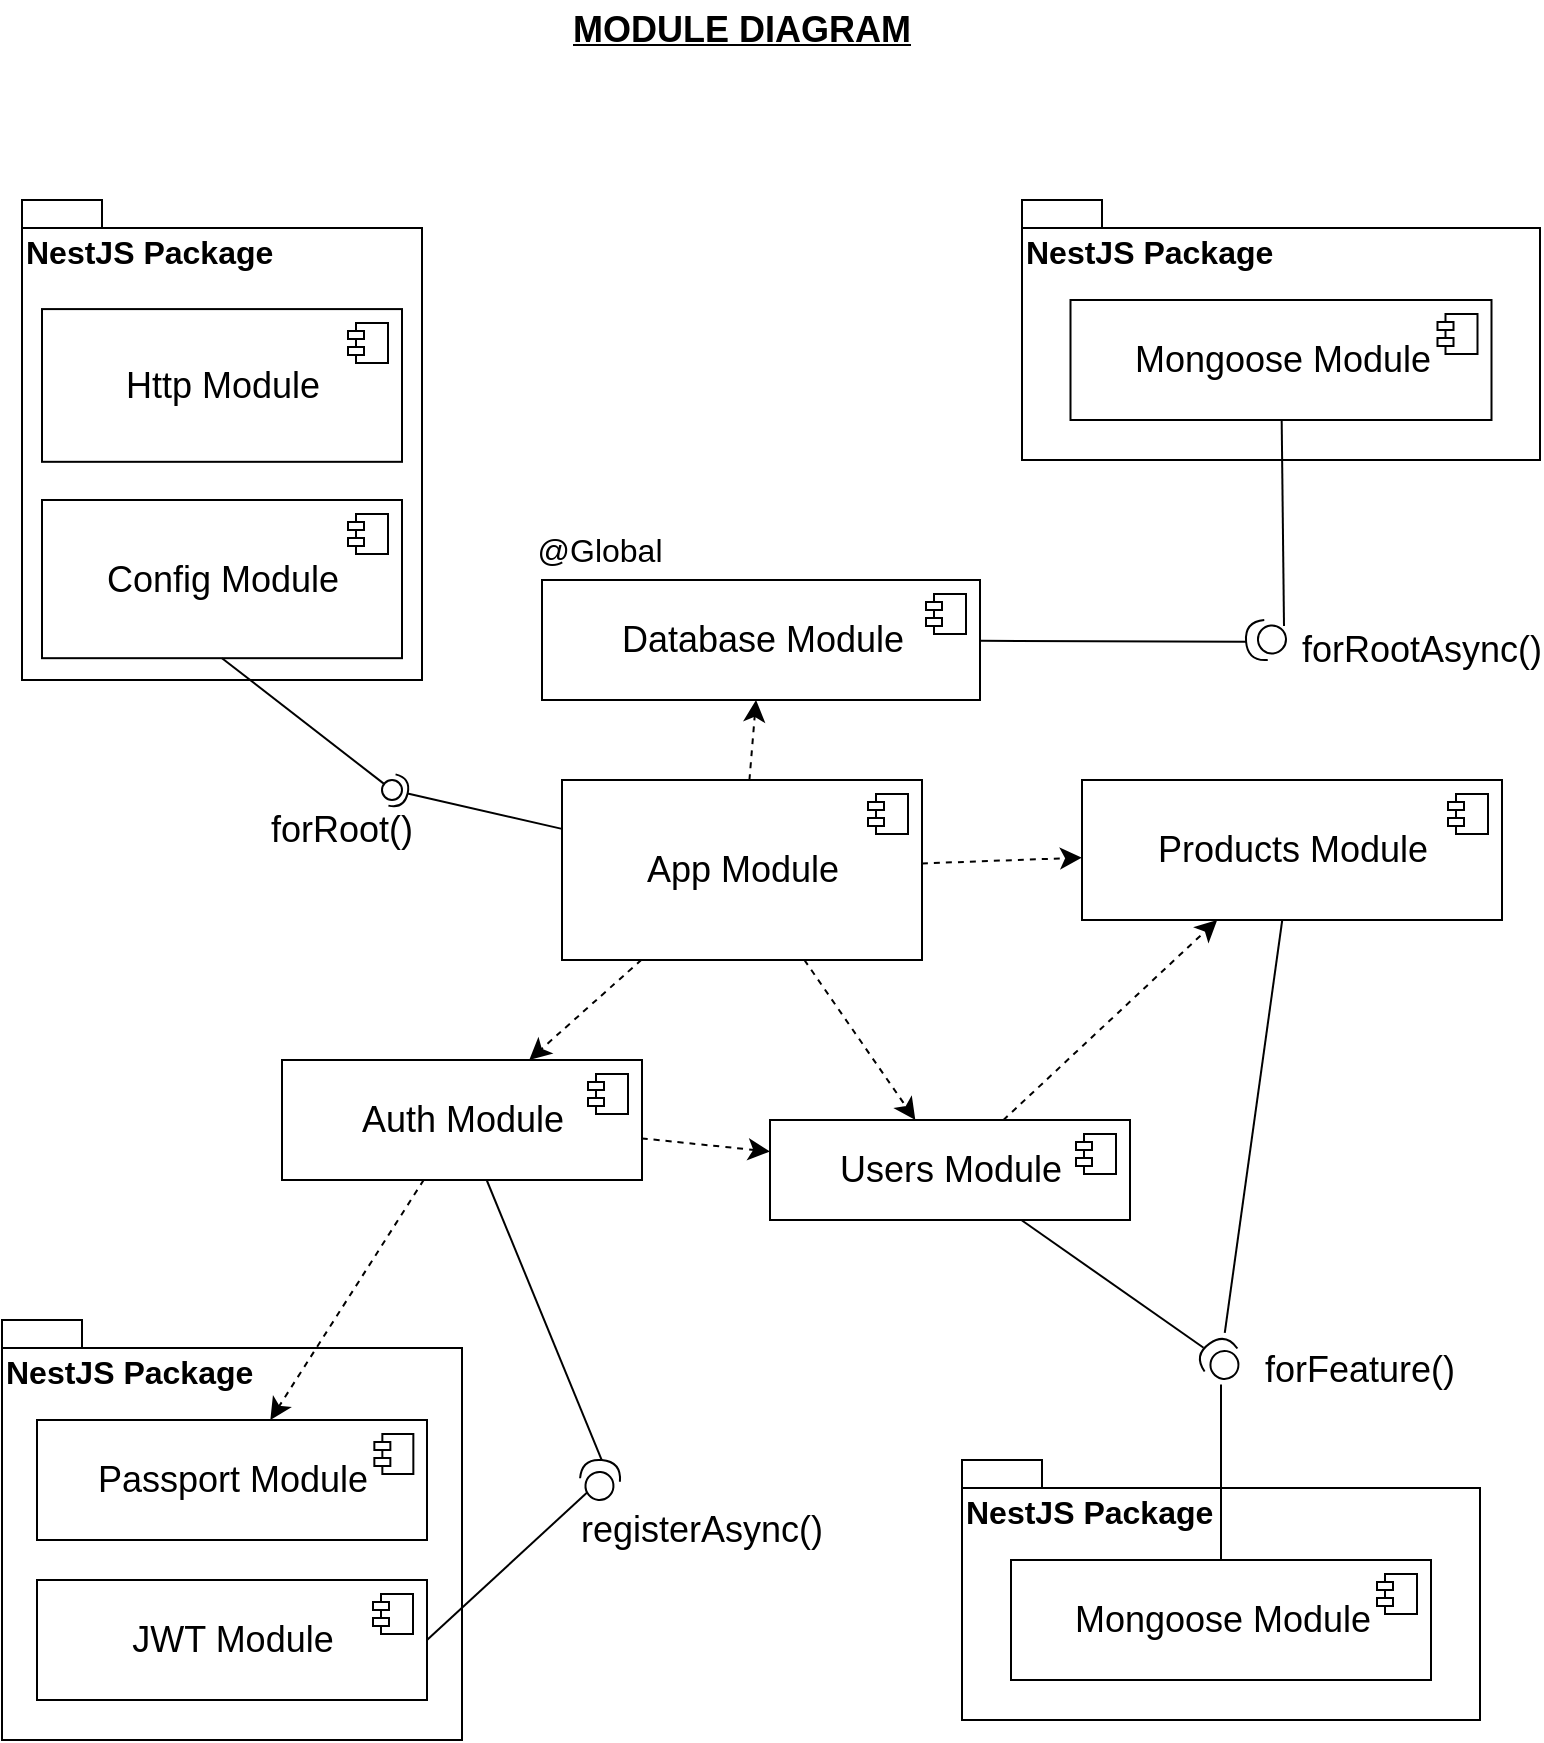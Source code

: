 <mxfile>
    <diagram name="Página-1" id="yESMt9GBMHRnWEEiburn">
        <mxGraphModel dx="965" dy="589" grid="1" gridSize="10" guides="1" tooltips="1" connect="1" arrows="1" fold="1" page="1" pageScale="1" pageWidth="827" pageHeight="1169" background="none" math="0" shadow="0">
            <root>
                <mxCell id="0"/>
                <mxCell id="dclaJgIqaxpQT9fOpFvf-1" parent="0"/>
                <mxCell id="s1k8KY8Xj5q1bk2oyAzz-43" value="NestJS Package" style="shape=folder;fontStyle=1;spacingTop=10;tabWidth=40;tabHeight=14;tabPosition=left;html=1;fontSize=16;align=left;verticalAlign=top;container=0;" parent="dclaJgIqaxpQT9fOpFvf-1" vertex="1">
                    <mxGeometry x="30" y="700" width="230" height="210" as="geometry"/>
                </mxCell>
                <mxCell id="s1k8KY8Xj5q1bk2oyAzz-24" value="" style="group" parent="dclaJgIqaxpQT9fOpFvf-1" vertex="1" connectable="0">
                    <mxGeometry x="510" y="770" width="259" height="130" as="geometry"/>
                </mxCell>
                <mxCell id="s1k8KY8Xj5q1bk2oyAzz-21" value="NestJS Package" style="shape=folder;fontStyle=1;spacingTop=10;tabWidth=40;tabHeight=14;tabPosition=left;html=1;fontSize=16;align=left;verticalAlign=top;" parent="s1k8KY8Xj5q1bk2oyAzz-24" vertex="1">
                    <mxGeometry width="259" height="130" as="geometry"/>
                </mxCell>
                <mxCell id="3CdT-HHU7qoBIwi8riyQ-17" value="Mongoose Module" style="html=1;dropTarget=0;labelBorderColor=none;fontSize=18;" parent="s1k8KY8Xj5q1bk2oyAzz-24" vertex="1">
                    <mxGeometry x="24.5" y="50" width="210" height="60" as="geometry"/>
                </mxCell>
                <mxCell id="3CdT-HHU7qoBIwi8riyQ-18" value="" style="shape=module;jettyWidth=8;jettyHeight=4;labelBorderColor=none;fontSize=18;html=1;" parent="3CdT-HHU7qoBIwi8riyQ-17" vertex="1">
                    <mxGeometry x="1" width="20" height="20" relative="1" as="geometry">
                        <mxPoint x="-27" y="7" as="offset"/>
                    </mxGeometry>
                </mxCell>
                <mxCell id="s1k8KY8Xj5q1bk2oyAzz-5" style="edgeStyle=none;curved=1;rounded=0;orthogonalLoop=1;jettySize=auto;html=1;fontSize=12;startSize=8;endSize=8;dashed=1;" parent="dclaJgIqaxpQT9fOpFvf-1" source="3CdT-HHU7qoBIwi8riyQ-65" target="3CdT-HHU7qoBIwi8riyQ-11" edge="1">
                    <mxGeometry relative="1" as="geometry">
                        <mxPoint x="424" y="472.841" as="sourcePoint"/>
                    </mxGeometry>
                </mxCell>
                <mxCell id="s1k8KY8Xj5q1bk2oyAzz-16" value="" style="group" parent="dclaJgIqaxpQT9fOpFvf-1" vertex="1" connectable="0">
                    <mxGeometry x="40" y="140" width="200" height="240" as="geometry"/>
                </mxCell>
                <mxCell id="s1k8KY8Xj5q1bk2oyAzz-15" value="NestJS Package" style="shape=folder;fontStyle=1;spacingTop=10;tabWidth=40;tabHeight=14;tabPosition=left;html=1;fontSize=16;align=left;verticalAlign=top;" parent="s1k8KY8Xj5q1bk2oyAzz-16" vertex="1">
                    <mxGeometry width="200" height="240.0" as="geometry"/>
                </mxCell>
                <mxCell id="3CdT-HHU7qoBIwi8riyQ-0" value="Http Module" style="html=1;dropTarget=0;fontSize=18;" parent="s1k8KY8Xj5q1bk2oyAzz-16" vertex="1">
                    <mxGeometry x="10" y="54.545" width="180" height="76.364" as="geometry"/>
                </mxCell>
                <mxCell id="3CdT-HHU7qoBIwi8riyQ-1" value="" style="shape=module;jettyWidth=8;jettyHeight=4;fontSize=18;" parent="3CdT-HHU7qoBIwi8riyQ-0" vertex="1">
                    <mxGeometry x="1" width="20" height="20" relative="1" as="geometry">
                        <mxPoint x="-27" y="7" as="offset"/>
                    </mxGeometry>
                </mxCell>
                <object label="Config Module" tooltip="" id="3CdT-HHU7qoBIwi8riyQ-5">
                    <mxCell style="dropTarget=0;fontSize=18;html=1;labelBorderColor=none;" parent="s1k8KY8Xj5q1bk2oyAzz-16" vertex="1">
                        <mxGeometry x="10" y="150" width="180" height="79.09" as="geometry"/>
                    </mxCell>
                </object>
                <mxCell id="3CdT-HHU7qoBIwi8riyQ-6" value="" style="shape=module;jettyWidth=8;jettyHeight=4;fontSize=18;" parent="3CdT-HHU7qoBIwi8riyQ-5" vertex="1">
                    <mxGeometry x="1" width="20" height="20" relative="1" as="geometry">
                        <mxPoint x="-27" y="7" as="offset"/>
                    </mxGeometry>
                </mxCell>
                <mxCell id="s1k8KY8Xj5q1bk2oyAzz-6" style="edgeStyle=none;curved=1;rounded=0;orthogonalLoop=1;jettySize=auto;html=1;fontSize=12;startSize=8;endSize=8;dashed=1;" parent="dclaJgIqaxpQT9fOpFvf-1" source="3CdT-HHU7qoBIwi8riyQ-65" target="3CdT-HHU7qoBIwi8riyQ-15" edge="1">
                    <mxGeometry relative="1" as="geometry">
                        <mxPoint x="383.167" y="500" as="sourcePoint"/>
                        <mxPoint x="445.37" y="585" as="targetPoint"/>
                    </mxGeometry>
                </mxCell>
                <mxCell id="s1k8KY8Xj5q1bk2oyAzz-47" style="edgeStyle=none;curved=1;rounded=0;orthogonalLoop=1;jettySize=auto;html=1;fontSize=12;startSize=8;endSize=8;dashed=1;" parent="dclaJgIqaxpQT9fOpFvf-1" source="3CdT-HHU7qoBIwi8riyQ-63" target="3CdT-HHU7qoBIwi8riyQ-15" edge="1">
                    <mxGeometry relative="1" as="geometry">
                        <mxPoint x="350" y="614.913" as="sourcePoint"/>
                        <mxPoint x="400" y="610" as="targetPoint"/>
                    </mxGeometry>
                </mxCell>
                <mxCell id="3CdT-HHU7qoBIwi8riyQ-14" style="edgeStyle=none;curved=1;rounded=0;orthogonalLoop=1;jettySize=auto;html=1;fontSize=18;startSize=8;endSize=8;dashed=1;" parent="dclaJgIqaxpQT9fOpFvf-1" source="3CdT-HHU7qoBIwi8riyQ-15" target="3CdT-HHU7qoBIwi8riyQ-11" edge="1">
                    <mxGeometry relative="1" as="geometry">
                        <mxPoint x="530" y="590.349" as="sourcePoint"/>
                    </mxGeometry>
                </mxCell>
                <mxCell id="s1k8KY8Xj5q1bk2oyAzz-7" style="edgeStyle=none;curved=1;rounded=0;orthogonalLoop=1;jettySize=auto;html=1;fontSize=12;startSize=8;endSize=8;dashed=1;" parent="dclaJgIqaxpQT9fOpFvf-1" source="3CdT-HHU7qoBIwi8riyQ-65" target="3CdT-HHU7qoBIwi8riyQ-63" edge="1">
                    <mxGeometry relative="1" as="geometry">
                        <mxPoint x="339.2" y="500" as="sourcePoint"/>
                        <mxPoint x="290.556" y="585" as="targetPoint"/>
                    </mxGeometry>
                </mxCell>
                <mxCell id="3CdT-HHU7qoBIwi8riyQ-51" style="edgeStyle=none;curved=1;rounded=0;orthogonalLoop=1;jettySize=auto;html=1;fontSize=18;endArrow=classic;endFill=1;startSize=8;endSize=8;dashed=1;" parent="dclaJgIqaxpQT9fOpFvf-1" source="3CdT-HHU7qoBIwi8riyQ-63" target="3CdT-HHU7qoBIwi8riyQ-40" edge="1">
                    <mxGeometry relative="1" as="geometry">
                        <mxPoint x="275" y="635" as="sourcePoint"/>
                    </mxGeometry>
                </mxCell>
                <mxCell id="s1k8KY8Xj5q1bk2oyAzz-4" value="" style="edgeStyle=none;curved=1;rounded=0;orthogonalLoop=1;jettySize=auto;html=1;fontSize=12;startSize=8;endSize=8;dashed=1;" parent="dclaJgIqaxpQT9fOpFvf-1" source="3CdT-HHU7qoBIwi8riyQ-65" target="3CdT-HHU7qoBIwi8riyQ-68" edge="1">
                    <mxGeometry relative="1" as="geometry">
                        <mxPoint x="374.909" y="450" as="sourcePoint"/>
                        <mxPoint x="400" y="380" as="targetPoint"/>
                    </mxGeometry>
                </mxCell>
                <mxCell id="s1k8KY8Xj5q1bk2oyAzz-30" value="" style="group" parent="dclaJgIqaxpQT9fOpFvf-1" vertex="1" connectable="0">
                    <mxGeometry x="540" y="140" width="259" height="130" as="geometry"/>
                </mxCell>
                <mxCell id="s1k8KY8Xj5q1bk2oyAzz-31" value="NestJS Package" style="shape=folder;fontStyle=1;spacingTop=10;tabWidth=40;tabHeight=14;tabPosition=left;html=1;fontSize=16;align=left;verticalAlign=top;" parent="s1k8KY8Xj5q1bk2oyAzz-30" vertex="1">
                    <mxGeometry width="259" height="130" as="geometry"/>
                </mxCell>
                <mxCell id="3CdT-HHU7qoBIwi8riyQ-53" value="Mongoose Module" style="html=1;dropTarget=0;labelBorderColor=none;fontSize=18;" parent="s1k8KY8Xj5q1bk2oyAzz-30" vertex="1">
                    <mxGeometry x="24.25" y="50" width="210.5" height="60" as="geometry"/>
                </mxCell>
                <mxCell id="3CdT-HHU7qoBIwi8riyQ-54" value="" style="shape=module;jettyWidth=8;jettyHeight=4;labelBorderColor=none;fontSize=18;html=1;" parent="3CdT-HHU7qoBIwi8riyQ-53" vertex="1">
                    <mxGeometry x="1" width="20" height="20" relative="1" as="geometry">
                        <mxPoint x="-27" y="7" as="offset"/>
                    </mxGeometry>
                </mxCell>
                <mxCell id="s1k8KY8Xj5q1bk2oyAzz-49" value="MODULE DIAGRAM" style="text;strokeColor=none;align=center;fillColor=none;html=1;verticalAlign=middle;whiteSpace=wrap;rounded=0;fontSize=18;fontStyle=5" parent="dclaJgIqaxpQT9fOpFvf-1" vertex="1">
                    <mxGeometry x="300" y="40" width="200" height="30" as="geometry"/>
                </mxCell>
                <mxCell id="3CdT-HHU7qoBIwi8riyQ-7" value="" style="rounded=0;orthogonalLoop=1;jettySize=auto;html=1;endArrow=none;endFill=0;sketch=0;sourcePerimeterSpacing=0;targetPerimeterSpacing=0;fontSize=18;startSize=8;endSize=8;curved=1;exitX=0.5;exitY=1;exitDx=0;exitDy=0;" parent="dclaJgIqaxpQT9fOpFvf-1" source="3CdT-HHU7qoBIwi8riyQ-5" target="3CdT-HHU7qoBIwi8riyQ-9" edge="1">
                    <mxGeometry relative="1" as="geometry">
                        <mxPoint x="180" y="475" as="sourcePoint"/>
                    </mxGeometry>
                </mxCell>
                <mxCell id="3CdT-HHU7qoBIwi8riyQ-8" value="" style="rounded=0;orthogonalLoop=1;jettySize=auto;html=1;endArrow=halfCircle;endFill=0;entryX=0.5;entryY=0.5;endSize=6;strokeWidth=1;sketch=0;fontSize=18;curved=1;" parent="dclaJgIqaxpQT9fOpFvf-1" source="3CdT-HHU7qoBIwi8riyQ-65" target="3CdT-HHU7qoBIwi8riyQ-9" edge="1">
                    <mxGeometry relative="1" as="geometry">
                        <mxPoint x="294" y="455.597" as="sourcePoint"/>
                    </mxGeometry>
                </mxCell>
                <mxCell id="3CdT-HHU7qoBIwi8riyQ-9" value="" style="ellipse;whiteSpace=wrap;html=1;align=center;aspect=fixed;resizable=0;points=[];outlineConnect=0;sketch=0;labelBorderColor=none;fontSize=18;" parent="dclaJgIqaxpQT9fOpFvf-1" vertex="1">
                    <mxGeometry x="220" y="430" width="10" height="10" as="geometry"/>
                </mxCell>
                <mxCell id="3CdT-HHU7qoBIwi8riyQ-11" value="Products Module" style="html=1;dropTarget=0;labelBorderColor=none;fontSize=18;" parent="dclaJgIqaxpQT9fOpFvf-1" vertex="1">
                    <mxGeometry x="570" y="430" width="210" height="70" as="geometry"/>
                </mxCell>
                <mxCell id="3CdT-HHU7qoBIwi8riyQ-12" value="" style="shape=module;jettyWidth=8;jettyHeight=4;labelBorderColor=none;fontSize=18;html=1;" parent="3CdT-HHU7qoBIwi8riyQ-11" vertex="1">
                    <mxGeometry x="1" width="20" height="20" relative="1" as="geometry">
                        <mxPoint x="-27" y="7" as="offset"/>
                    </mxGeometry>
                </mxCell>
                <mxCell id="3CdT-HHU7qoBIwi8riyQ-15" value="Users Module" style="html=1;dropTarget=0;labelBorderColor=none;fontSize=18;" parent="dclaJgIqaxpQT9fOpFvf-1" vertex="1">
                    <mxGeometry x="414" y="600" width="180" height="50" as="geometry"/>
                </mxCell>
                <mxCell id="3CdT-HHU7qoBIwi8riyQ-16" value="" style="shape=module;jettyWidth=8;jettyHeight=4;labelBorderColor=none;fontSize=18;html=1;" parent="3CdT-HHU7qoBIwi8riyQ-15" vertex="1">
                    <mxGeometry x="1" width="20" height="20" relative="1" as="geometry">
                        <mxPoint x="-27" y="7" as="offset"/>
                    </mxGeometry>
                </mxCell>
                <mxCell id="3CdT-HHU7qoBIwi8riyQ-29" style="edgeStyle=none;curved=1;rounded=0;orthogonalLoop=1;jettySize=auto;html=1;fontSize=18;startSize=8;endSize=8;endArrow=none;endFill=0;" parent="dclaJgIqaxpQT9fOpFvf-1" source="3CdT-HHU7qoBIwi8riyQ-28" target="3CdT-HHU7qoBIwi8riyQ-17" edge="1">
                    <mxGeometry relative="1" as="geometry"/>
                </mxCell>
                <mxCell id="3CdT-HHU7qoBIwi8riyQ-30" style="edgeStyle=none;curved=1;rounded=0;orthogonalLoop=1;jettySize=auto;html=1;fontSize=18;endArrow=none;endFill=0;startSize=8;endSize=8;" parent="dclaJgIqaxpQT9fOpFvf-1" source="3CdT-HHU7qoBIwi8riyQ-28" target="3CdT-HHU7qoBIwi8riyQ-15" edge="1">
                    <mxGeometry relative="1" as="geometry"/>
                </mxCell>
                <mxCell id="3CdT-HHU7qoBIwi8riyQ-39" style="edgeStyle=none;curved=1;rounded=0;orthogonalLoop=1;jettySize=auto;html=1;fontSize=18;endArrow=none;endFill=0;startSize=8;endSize=8;" parent="dclaJgIqaxpQT9fOpFvf-1" source="3CdT-HHU7qoBIwi8riyQ-28" target="3CdT-HHU7qoBIwi8riyQ-11" edge="1">
                    <mxGeometry relative="1" as="geometry"/>
                </mxCell>
                <mxCell id="3CdT-HHU7qoBIwi8riyQ-28" value="" style="shape=providedRequiredInterface;html=1;verticalLabelPosition=bottom;sketch=0;labelBorderColor=none;fontSize=18;rotation=-125;" parent="dclaJgIqaxpQT9fOpFvf-1" vertex="1">
                    <mxGeometry x="629.5" y="710" width="20" height="20" as="geometry"/>
                </mxCell>
                <mxCell id="3CdT-HHU7qoBIwi8riyQ-31" value="forFeature()" style="text;strokeColor=none;align=center;fillColor=none;html=1;verticalAlign=middle;whiteSpace=wrap;rounded=0;fontSize=18;" parent="dclaJgIqaxpQT9fOpFvf-1" vertex="1">
                    <mxGeometry x="649" y="710" width="120" height="30" as="geometry"/>
                </mxCell>
                <mxCell id="3CdT-HHU7qoBIwi8riyQ-49" style="edgeStyle=none;curved=1;rounded=0;orthogonalLoop=1;jettySize=auto;html=1;exitX=1;exitY=0.5;exitDx=0;exitDy=0;entryX=0.283;entryY=0.318;entryDx=0;entryDy=0;entryPerimeter=0;fontSize=18;endArrow=none;endFill=0;startSize=8;endSize=8;" parent="dclaJgIqaxpQT9fOpFvf-1" source="3CdT-HHU7qoBIwi8riyQ-42" target="3CdT-HHU7qoBIwi8riyQ-47" edge="1">
                    <mxGeometry relative="1" as="geometry"/>
                </mxCell>
                <mxCell id="3CdT-HHU7qoBIwi8riyQ-42" value="JWT Module" style="html=1;dropTarget=0;labelBorderColor=none;fontSize=18;" parent="dclaJgIqaxpQT9fOpFvf-1" vertex="1">
                    <mxGeometry x="47.5" y="830" width="195" height="60" as="geometry"/>
                </mxCell>
                <mxCell id="3CdT-HHU7qoBIwi8riyQ-43" value="" style="shape=module;jettyWidth=8;jettyHeight=4;labelBorderColor=none;fontSize=18;html=1;" parent="3CdT-HHU7qoBIwi8riyQ-42" vertex="1">
                    <mxGeometry x="1" width="20" height="20" relative="1" as="geometry">
                        <mxPoint x="-27" y="7" as="offset"/>
                    </mxGeometry>
                </mxCell>
                <mxCell id="3CdT-HHU7qoBIwi8riyQ-44" value="" style="group" parent="dclaJgIqaxpQT9fOpFvf-1" vertex="1" connectable="0">
                    <mxGeometry x="47.5" y="750" width="195" height="60" as="geometry"/>
                </mxCell>
                <mxCell id="3CdT-HHU7qoBIwi8riyQ-40" value="Passport Module" style="html=1;dropTarget=0;labelBorderColor=none;fontSize=18;container=0;" parent="3CdT-HHU7qoBIwi8riyQ-44" vertex="1">
                    <mxGeometry width="195" height="60" as="geometry"/>
                </mxCell>
                <mxCell id="3CdT-HHU7qoBIwi8riyQ-41" value="" style="shape=module;jettyWidth=8;jettyHeight=4;labelBorderColor=none;fontSize=18;html=1;container=0;" parent="3CdT-HHU7qoBIwi8riyQ-44" vertex="1">
                    <mxGeometry x="168.675" y="7" width="19.5" height="20" as="geometry">
                        <mxPoint x="-27" y="7" as="offset"/>
                    </mxGeometry>
                </mxCell>
                <mxCell id="3CdT-HHU7qoBIwi8riyQ-45" style="edgeStyle=none;curved=1;rounded=0;orthogonalLoop=1;jettySize=auto;html=1;exitX=0.5;exitY=0;exitDx=0;exitDy=0;fontSize=18;endArrow=none;endFill=0;startSize=8;endSize=8;" parent="dclaJgIqaxpQT9fOpFvf-1" source="3CdT-HHU7qoBIwi8riyQ-42" target="3CdT-HHU7qoBIwi8riyQ-42" edge="1">
                    <mxGeometry relative="1" as="geometry"/>
                </mxCell>
                <mxCell id="3CdT-HHU7qoBIwi8riyQ-50" style="edgeStyle=none;curved=1;rounded=0;orthogonalLoop=1;jettySize=auto;html=1;exitX=1;exitY=0.5;exitDx=0;exitDy=0;exitPerimeter=0;fontSize=18;endArrow=none;endFill=0;startSize=8;endSize=8;" parent="dclaJgIqaxpQT9fOpFvf-1" source="3CdT-HHU7qoBIwi8riyQ-47" target="3CdT-HHU7qoBIwi8riyQ-63" edge="1">
                    <mxGeometry relative="1" as="geometry">
                        <mxPoint x="283.572" y="635" as="targetPoint"/>
                    </mxGeometry>
                </mxCell>
                <mxCell id="3CdT-HHU7qoBIwi8riyQ-47" value="" style="shape=providedRequiredInterface;html=1;verticalLabelPosition=bottom;sketch=0;labelBorderColor=none;fontSize=18;rotation=-85;" parent="dclaJgIqaxpQT9fOpFvf-1" vertex="1">
                    <mxGeometry x="319" y="770" width="20" height="20" as="geometry"/>
                </mxCell>
                <mxCell id="3CdT-HHU7qoBIwi8riyQ-48" value="registerAsync()" style="text;strokeColor=none;align=center;fillColor=none;html=1;verticalAlign=middle;whiteSpace=wrap;rounded=0;fontSize=18;" parent="dclaJgIqaxpQT9fOpFvf-1" vertex="1">
                    <mxGeometry x="350" y="790" width="60" height="30" as="geometry"/>
                </mxCell>
                <mxCell id="3CdT-HHU7qoBIwi8riyQ-52" value="forRoot()" style="text;strokeColor=none;align=center;fillColor=none;html=1;verticalAlign=middle;whiteSpace=wrap;rounded=0;fontSize=18;" parent="dclaJgIqaxpQT9fOpFvf-1" vertex="1">
                    <mxGeometry x="170" y="440" width="60" height="30" as="geometry"/>
                </mxCell>
                <mxCell id="3CdT-HHU7qoBIwi8riyQ-55" value="forRootAsync()" style="text;strokeColor=none;align=center;fillColor=none;html=1;verticalAlign=middle;whiteSpace=wrap;rounded=0;fontSize=18;" parent="dclaJgIqaxpQT9fOpFvf-1" vertex="1">
                    <mxGeometry x="710" y="350" width="60" height="30" as="geometry"/>
                </mxCell>
                <mxCell id="3CdT-HHU7qoBIwi8riyQ-62" style="edgeStyle=none;curved=1;rounded=0;orthogonalLoop=1;jettySize=auto;html=1;exitX=1;exitY=0.5;exitDx=0;exitDy=0;exitPerimeter=0;fontSize=18;endArrow=none;endFill=0;startSize=8;endSize=8;" parent="dclaJgIqaxpQT9fOpFvf-1" source="3CdT-HHU7qoBIwi8riyQ-60" target="3CdT-HHU7qoBIwi8riyQ-68" edge="1">
                    <mxGeometry relative="1" as="geometry">
                        <mxPoint x="490" y="357.097" as="targetPoint"/>
                    </mxGeometry>
                </mxCell>
                <mxCell id="3CdT-HHU7qoBIwi8riyQ-60" value="" style="shape=providedRequiredInterface;html=1;verticalLabelPosition=bottom;sketch=0;labelBorderColor=none;fontSize=18;rotation=-185;" parent="dclaJgIqaxpQT9fOpFvf-1" vertex="1">
                    <mxGeometry x="652" y="350" width="20" height="20" as="geometry"/>
                </mxCell>
                <mxCell id="3CdT-HHU7qoBIwi8riyQ-61" style="edgeStyle=none;curved=1;rounded=0;orthogonalLoop=1;jettySize=auto;html=1;fontSize=18;endArrow=none;endFill=0;startSize=8;endSize=8;entryX=0.021;entryY=0.809;entryDx=0;entryDy=0;entryPerimeter=0;" parent="dclaJgIqaxpQT9fOpFvf-1" source="3CdT-HHU7qoBIwi8riyQ-53" target="3CdT-HHU7qoBIwi8riyQ-60" edge="1">
                    <mxGeometry relative="1" as="geometry">
                        <mxPoint x="700" y="330" as="targetPoint"/>
                    </mxGeometry>
                </mxCell>
                <mxCell id="3CdT-HHU7qoBIwi8riyQ-63" value="Auth Module" style="html=1;dropTarget=0;labelBorderColor=none;fontSize=18;" parent="dclaJgIqaxpQT9fOpFvf-1" vertex="1">
                    <mxGeometry x="170" y="570" width="180" height="60" as="geometry"/>
                </mxCell>
                <mxCell id="3CdT-HHU7qoBIwi8riyQ-64" value="" style="shape=module;jettyWidth=8;jettyHeight=4;labelBorderColor=none;fontSize=18;html=1;" parent="3CdT-HHU7qoBIwi8riyQ-63" vertex="1">
                    <mxGeometry x="1" width="20" height="20" relative="1" as="geometry">
                        <mxPoint x="-27" y="7" as="offset"/>
                    </mxGeometry>
                </mxCell>
                <mxCell id="3CdT-HHU7qoBIwi8riyQ-65" value="App Module" style="html=1;dropTarget=0;labelBorderColor=none;fontSize=18;" parent="dclaJgIqaxpQT9fOpFvf-1" vertex="1">
                    <mxGeometry x="310" y="430" width="180" height="90" as="geometry"/>
                </mxCell>
                <mxCell id="3CdT-HHU7qoBIwi8riyQ-66" value="" style="shape=module;jettyWidth=8;jettyHeight=4;labelBorderColor=none;fontSize=18;html=1;" parent="3CdT-HHU7qoBIwi8riyQ-65" vertex="1">
                    <mxGeometry x="1" width="20" height="20" relative="1" as="geometry">
                        <mxPoint x="-27" y="7" as="offset"/>
                    </mxGeometry>
                </mxCell>
                <mxCell id="3CdT-HHU7qoBIwi8riyQ-68" value="Database Module" style="html=1;dropTarget=0;labelBorderColor=none;fontSize=18;" parent="dclaJgIqaxpQT9fOpFvf-1" vertex="1">
                    <mxGeometry x="300" y="330" width="219" height="60" as="geometry"/>
                </mxCell>
                <mxCell id="3CdT-HHU7qoBIwi8riyQ-69" value="" style="shape=module;jettyWidth=8;jettyHeight=4;labelBorderColor=none;fontSize=18;html=1;" parent="3CdT-HHU7qoBIwi8riyQ-68" vertex="1">
                    <mxGeometry x="1" width="20" height="20" relative="1" as="geometry">
                        <mxPoint x="-27" y="7" as="offset"/>
                    </mxGeometry>
                </mxCell>
                <mxCell id="s1k8KY8Xj5q1bk2oyAzz-0" value="@Global" style="text;strokeColor=none;align=center;fillColor=none;html=1;verticalAlign=middle;whiteSpace=wrap;rounded=0;fontSize=16;" parent="dclaJgIqaxpQT9fOpFvf-1" vertex="1">
                    <mxGeometry x="299" y="300" width="60" height="30" as="geometry"/>
                </mxCell>
            </root>
        </mxGraphModel>
    </diagram>
</mxfile>
